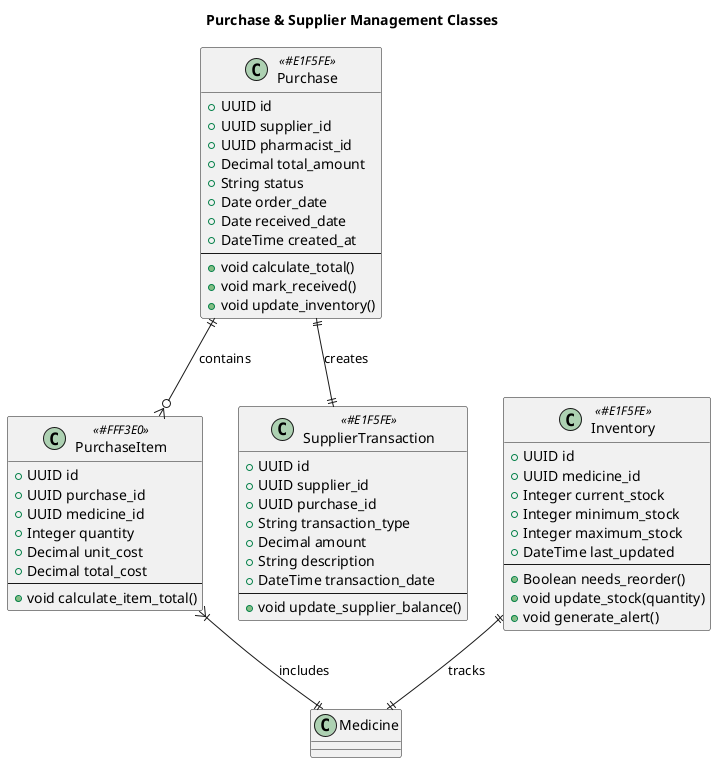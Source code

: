 @startuml Purchase Domain Classes

title Purchase & Supplier Management Classes

!define ENTITY_COLOR #E1F5FE
!define VALUE_COLOR #FFF3E0

class Purchase <<ENTITY_COLOR>> {
  +UUID id
  +UUID supplier_id
  +UUID pharmacist_id
  +Decimal total_amount
  +String status
  +Date order_date
  +Date received_date
  +DateTime created_at
  --
  +void calculate_total()
  +void mark_received()
  +void update_inventory()
}

class PurchaseItem <<VALUE_COLOR>> {
  +UUID id
  +UUID purchase_id
  +UUID medicine_id
  +Integer quantity
  +Decimal unit_cost
  +Decimal total_cost
  --
  +void calculate_item_total()
}

class SupplierTransaction <<ENTITY_COLOR>> {
  +UUID id
  +UUID supplier_id
  +UUID purchase_id
  +String transaction_type
  +Decimal amount
  +String description
  +DateTime transaction_date
  --
  +void update_supplier_balance()
}

class Inventory <<ENTITY_COLOR>> {
  +UUID id
  +UUID medicine_id
  +Integer current_stock
  +Integer minimum_stock
  +Integer maximum_stock
  +DateTime last_updated
  --
  +Boolean needs_reorder()
  +void update_stock(quantity)
  +void generate_alert()
}

' Relationships
Purchase ||--o{ PurchaseItem : contains
Purchase ||--|| SupplierTransaction : creates
PurchaseItem }|--|| Medicine : includes
Inventory ||--|| Medicine : tracks

@enduml
